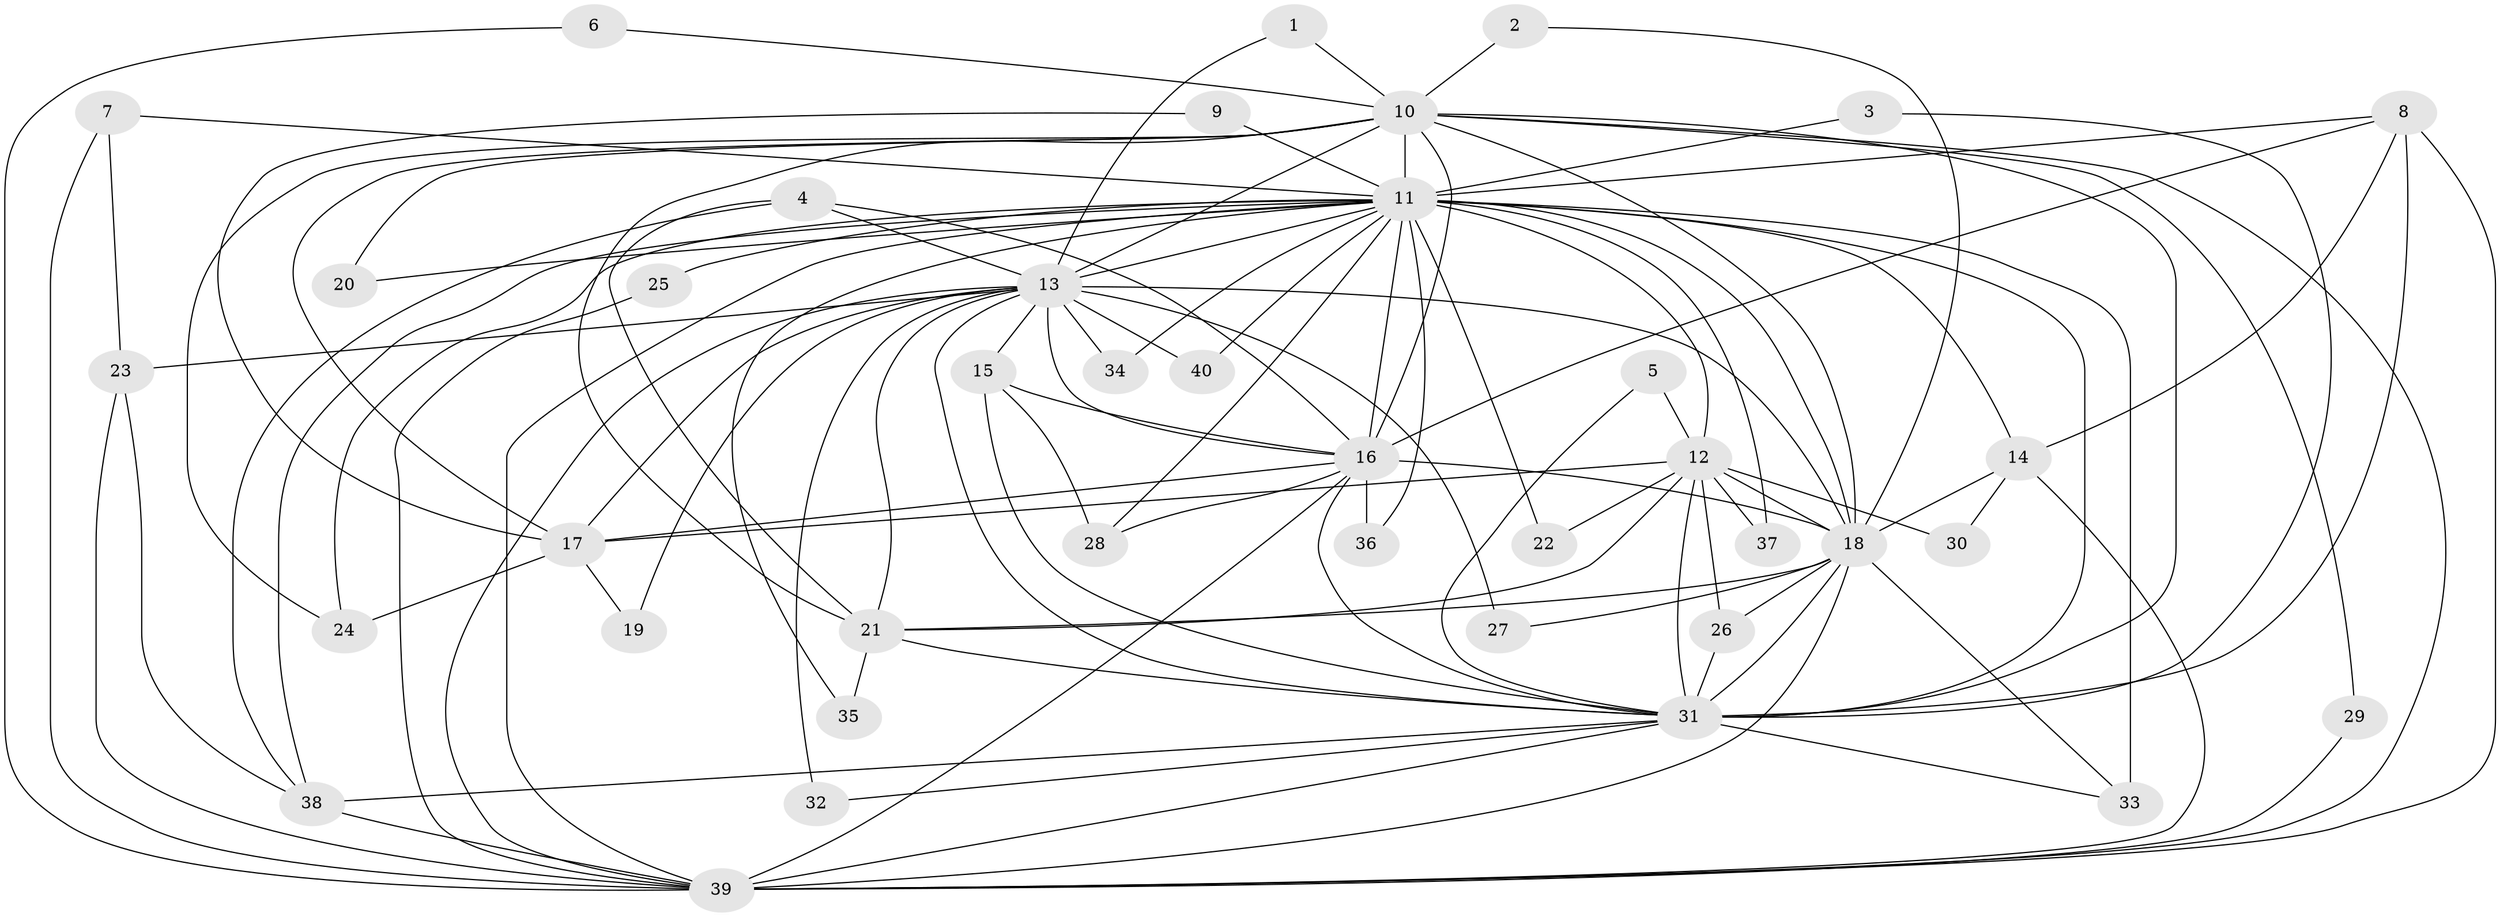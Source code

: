 // original degree distribution, {15: 0.025, 17: 0.025, 19: 0.025, 20: 0.0125, 21: 0.0125, 18: 0.0125, 16: 0.0125, 3: 0.25, 5: 0.0625, 4: 0.1125, 2: 0.45}
// Generated by graph-tools (version 1.1) at 2025/49/03/09/25 03:49:44]
// undirected, 40 vertices, 107 edges
graph export_dot {
graph [start="1"]
  node [color=gray90,style=filled];
  1;
  2;
  3;
  4;
  5;
  6;
  7;
  8;
  9;
  10;
  11;
  12;
  13;
  14;
  15;
  16;
  17;
  18;
  19;
  20;
  21;
  22;
  23;
  24;
  25;
  26;
  27;
  28;
  29;
  30;
  31;
  32;
  33;
  34;
  35;
  36;
  37;
  38;
  39;
  40;
  1 -- 10 [weight=1.0];
  1 -- 13 [weight=1.0];
  2 -- 10 [weight=1.0];
  2 -- 18 [weight=1.0];
  3 -- 11 [weight=1.0];
  3 -- 31 [weight=1.0];
  4 -- 13 [weight=1.0];
  4 -- 16 [weight=1.0];
  4 -- 21 [weight=1.0];
  4 -- 38 [weight=1.0];
  5 -- 12 [weight=1.0];
  5 -- 31 [weight=1.0];
  6 -- 10 [weight=1.0];
  6 -- 39 [weight=1.0];
  7 -- 11 [weight=1.0];
  7 -- 23 [weight=1.0];
  7 -- 39 [weight=1.0];
  8 -- 11 [weight=1.0];
  8 -- 14 [weight=1.0];
  8 -- 16 [weight=1.0];
  8 -- 31 [weight=1.0];
  8 -- 39 [weight=1.0];
  9 -- 11 [weight=1.0];
  9 -- 17 [weight=1.0];
  10 -- 11 [weight=3.0];
  10 -- 13 [weight=1.0];
  10 -- 16 [weight=1.0];
  10 -- 17 [weight=1.0];
  10 -- 18 [weight=2.0];
  10 -- 20 [weight=1.0];
  10 -- 21 [weight=1.0];
  10 -- 24 [weight=2.0];
  10 -- 29 [weight=1.0];
  10 -- 31 [weight=2.0];
  10 -- 39 [weight=1.0];
  11 -- 12 [weight=1.0];
  11 -- 13 [weight=4.0];
  11 -- 14 [weight=1.0];
  11 -- 16 [weight=3.0];
  11 -- 18 [weight=3.0];
  11 -- 20 [weight=1.0];
  11 -- 22 [weight=1.0];
  11 -- 24 [weight=1.0];
  11 -- 25 [weight=2.0];
  11 -- 28 [weight=1.0];
  11 -- 31 [weight=6.0];
  11 -- 33 [weight=1.0];
  11 -- 34 [weight=1.0];
  11 -- 35 [weight=1.0];
  11 -- 36 [weight=1.0];
  11 -- 37 [weight=1.0];
  11 -- 38 [weight=1.0];
  11 -- 39 [weight=3.0];
  11 -- 40 [weight=1.0];
  12 -- 17 [weight=1.0];
  12 -- 18 [weight=2.0];
  12 -- 21 [weight=1.0];
  12 -- 22 [weight=1.0];
  12 -- 26 [weight=1.0];
  12 -- 30 [weight=1.0];
  12 -- 31 [weight=1.0];
  12 -- 37 [weight=1.0];
  13 -- 15 [weight=1.0];
  13 -- 16 [weight=1.0];
  13 -- 17 [weight=1.0];
  13 -- 18 [weight=1.0];
  13 -- 19 [weight=1.0];
  13 -- 21 [weight=1.0];
  13 -- 23 [weight=2.0];
  13 -- 27 [weight=2.0];
  13 -- 31 [weight=2.0];
  13 -- 32 [weight=1.0];
  13 -- 34 [weight=1.0];
  13 -- 39 [weight=1.0];
  13 -- 40 [weight=1.0];
  14 -- 18 [weight=1.0];
  14 -- 30 [weight=1.0];
  14 -- 39 [weight=1.0];
  15 -- 16 [weight=1.0];
  15 -- 28 [weight=1.0];
  15 -- 31 [weight=1.0];
  16 -- 17 [weight=1.0];
  16 -- 18 [weight=1.0];
  16 -- 28 [weight=1.0];
  16 -- 31 [weight=3.0];
  16 -- 36 [weight=1.0];
  16 -- 39 [weight=1.0];
  17 -- 19 [weight=1.0];
  17 -- 24 [weight=1.0];
  18 -- 21 [weight=1.0];
  18 -- 26 [weight=1.0];
  18 -- 27 [weight=1.0];
  18 -- 31 [weight=3.0];
  18 -- 33 [weight=1.0];
  18 -- 39 [weight=2.0];
  21 -- 31 [weight=2.0];
  21 -- 35 [weight=1.0];
  23 -- 38 [weight=1.0];
  23 -- 39 [weight=1.0];
  25 -- 39 [weight=1.0];
  26 -- 31 [weight=1.0];
  29 -- 39 [weight=1.0];
  31 -- 32 [weight=1.0];
  31 -- 33 [weight=1.0];
  31 -- 38 [weight=2.0];
  31 -- 39 [weight=2.0];
  38 -- 39 [weight=1.0];
}
